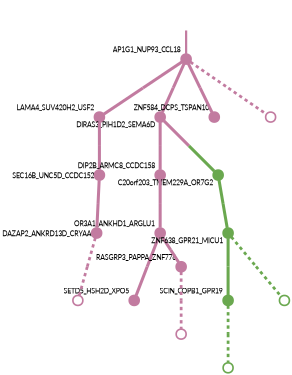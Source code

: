 strict digraph  {
graph[splines=false]; nodesep=0.7; rankdir=TB; ranksep=0.6; forcelabels=true; dpi=600; size=2.5;
0 [color="#c27ba0ff", fillcolor="#c27ba0ff", fixedsize=true, fontname=Lato, fontsize="12pt", height="0.25", label="", penwidth=3, shape=circle, style=filled, xlabel=AP1G1_NUP93_CCL18];
2 [color="#c27ba0ff", fillcolor="#c27ba0ff", fixedsize=true, fontname=Lato, fontsize="12pt", height="0.25", label="", penwidth=3, shape=circle, style=filled, xlabel=LAMA4_SUV420H2_USF2];
8 [color="#c27ba0ff", fillcolor="#c27ba0ff", fixedsize=true, fontname=Lato, fontsize="12pt", height="0.25", label="", penwidth=3, shape=circle, style=filled, xlabel=DIRAS3_PIH1D2_SEMA6D];
9 [color="#c27ba0ff", fillcolor="#c27ba0ff", fixedsize=true, fontname=Lato, fontsize="12pt", height="0.25", label="", penwidth=3, shape=circle, style=filled, xlabel=ZNF584_DCPS_TSPAN10];
15 [color="#c27ba0ff", fillcolor="#c27ba0ff", fixedsize=true, fontname=Lato, fontsize="12pt", height="0.25", label="", penwidth=3, shape=circle, style=solid, xlabel=""];
1 [color="#c27ba0ff", fillcolor="#c27ba0ff", fixedsize=true, fontname=Lato, fontsize="12pt", height="0.25", label="", penwidth=3, shape=circle, style=filled, xlabel=DIP2B_ARMC8_CCDC158];
5 [color="#c27ba0ff", fillcolor="#c27ba0ff", fixedsize=true, fontname=Lato, fontsize="12pt", height="0.25", label="", penwidth=3, shape=circle, style=filled, xlabel=OR3A1_ANKHD1_ARGLU1];
6 [color="#c27ba0ff", fillcolor="#c27ba0ff", fixedsize=true, fontname=Lato, fontsize="12pt", height="0.25", label="", penwidth=3, shape=circle, style=filled, xlabel=SEC16B_UNC5D_CCDC152];
3 [color="#6aa84fff", fillcolor="#6aa84fff", fixedsize=true, fontname=Lato, fontsize="12pt", height="0.25", label="", penwidth=3, shape=circle, style=filled, xlabel=C20orf203_TMEM229A_OR7G2];
4 [color="#6aa84fff", fillcolor="#6aa84fff", fixedsize=true, fontname=Lato, fontsize="12pt", height="0.25", label="", penwidth=3, shape=circle, style=filled, xlabel=ZNF638_GPR21_MICU1];
7 [color="#6aa84fff", fillcolor="#6aa84fff", fixedsize=true, fontname=Lato, fontsize="12pt", height="0.25", label="", penwidth=3, shape=circle, style=filled, xlabel=SCIN_COPB1_GPR19];
13 [color="#6aa84fff", fillcolor="#6aa84fff", fixedsize=true, fontname=Lato, fontsize="12pt", height="0.25", label="", penwidth=3, shape=circle, style=solid, xlabel=""];
10 [color="#c27ba0ff", fillcolor="#c27ba0ff", fixedsize=true, fontname=Lato, fontsize="12pt", height="0.25", label="", penwidth=3, shape=circle, style=filled, xlabel=SETD5_HSH2D_XPO5];
12 [color="#c27ba0ff", fillcolor="#c27ba0ff", fixedsize=true, fontname=Lato, fontsize="12pt", height="0.25", label="", penwidth=3, shape=circle, style=filled, xlabel=RASGRP3_PAPPA_ZNF776];
11 [color="#c27ba0ff", fillcolor="#c27ba0ff", fixedsize=true, fontname=Lato, fontsize="12pt", height="0.25", label="", penwidth=3, shape=circle, style=filled, xlabel=DAZAP2_ANKRD13D_CRYAA];
14 [color="#6aa84fff", fillcolor="#6aa84fff", fixedsize=true, fontname=Lato, fontsize="12pt", height="0.25", label="", penwidth=3, shape=circle, style=solid, xlabel=""];
16 [color="#c27ba0ff", fillcolor="#c27ba0ff", fixedsize=true, fontname=Lato, fontsize="12pt", height="0.25", label="", penwidth=3, shape=circle, style=solid, xlabel=""];
17 [color="#c27ba0ff", fillcolor="#c27ba0ff", fixedsize=true, fontname=Lato, fontsize="12pt", height="0.25", label="", penwidth=3, shape=circle, style=solid, xlabel=""];
normal [label="", penwidth=3, style=invis, xlabel=AP1G1_NUP93_CCL18];
0 -> 2  [arrowsize=0, color="#c27ba0ff;0.5:#c27ba0ff", minlen="2.0", penwidth="5.5", style=solid];
0 -> 8  [arrowsize=0, color="#c27ba0ff;0.5:#c27ba0ff", minlen="2.0", penwidth="5.5", style=solid];
0 -> 9  [arrowsize=0, color="#c27ba0ff;0.5:#c27ba0ff", minlen="2.0", penwidth="5.5", style=solid];
0 -> 15  [arrowsize=0, color="#c27ba0ff;0.5:#c27ba0ff", minlen="2.0", penwidth=5, style=dashed];
2 -> 6  [arrowsize=0, color="#c27ba0ff;0.5:#c27ba0ff", minlen="2.0", penwidth="5.5", style=solid];
8 -> 1  [arrowsize=0, color="#c27ba0ff;0.5:#c27ba0ff", minlen="2.0", penwidth="5.5", style=solid];
8 -> 3  [arrowsize=0, color="#c27ba0ff;0.5:#6aa84fff", minlen="2.0", penwidth="5.5", style=solid];
1 -> 5  [arrowsize=0, color="#c27ba0ff;0.5:#c27ba0ff", minlen="2.0", penwidth="5.5", style=solid];
5 -> 10  [arrowsize=0, color="#c27ba0ff;0.5:#c27ba0ff", minlen="2.0", penwidth="5.5", style=solid];
5 -> 12  [arrowsize=0, color="#c27ba0ff;0.5:#c27ba0ff", minlen="1.0", penwidth="5.5", style=solid];
6 -> 11  [arrowsize=0, color="#c27ba0ff;0.5:#c27ba0ff", minlen="2.0", penwidth="5.5", style=solid];
3 -> 4  [arrowsize=0, color="#6aa84fff;0.5:#6aa84fff", minlen="2.0", penwidth="5.5", style=solid];
4 -> 7  [arrowsize=0, color="#6aa84fff;0.5:#6aa84fff", minlen="2.0", penwidth="5.5", style=solid];
4 -> 13  [arrowsize=0, color="#6aa84fff;0.5:#6aa84fff", minlen="2.0", penwidth=5, style=dashed];
7 -> 14  [arrowsize=0, color="#6aa84fff;0.5:#6aa84fff", minlen="2.0", penwidth=5, style=dashed];
12 -> 17  [arrowsize=0, color="#c27ba0ff;0.5:#c27ba0ff", minlen="2.0", penwidth=5, style=dashed];
11 -> 16  [arrowsize=0, color="#c27ba0ff;0.5:#c27ba0ff", minlen="2.0", penwidth=5, style=dashed];
normal -> 0  [arrowsize=0, color="#c27ba0ff", label="", penwidth=4, style=solid];
}
